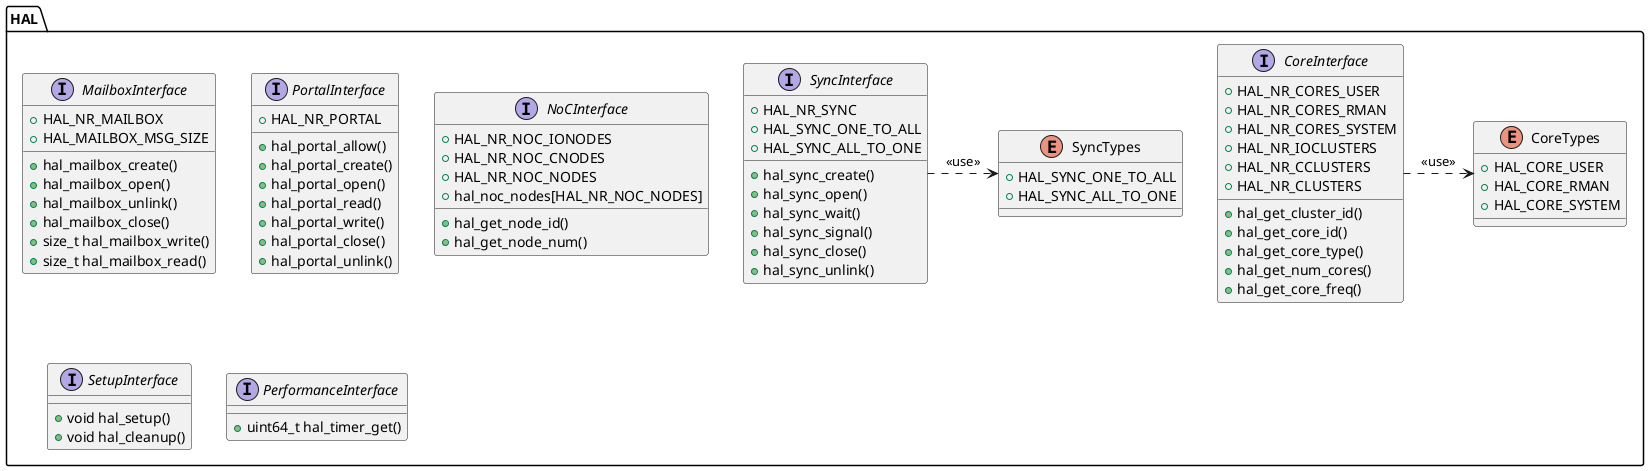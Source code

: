 @startuml

namespace HAL {
	enum HAL.CoreTypes {
		+ HAL_CORE_USER
		+ HAL_CORE_RMAN
		+ HAL_CORE_SYSTEM
	}

	interface HAL.CoreInterface {
		+ HAL_NR_CORES_USER
		+ HAL_NR_CORES_RMAN
		+ HAL_NR_CORES_SYSTEM
		+ HAL_NR_IOCLUSTERS
		+ HAL_NR_CCLUSTERS
		+ HAL_NR_CLUSTERS
		+ hal_get_cluster_id()
		+ hal_get_core_id()
		+ hal_get_core_type()
		+ hal_get_num_cores()
		+ hal_get_core_freq()
	}

	interface HAL.MailboxInterface {
		+ HAL_NR_MAILBOX
		+ HAL_MAILBOX_MSG_SIZE
		+ hal_mailbox_create()
		+ hal_mailbox_open()
		+ hal_mailbox_unlink()
		+ hal_mailbox_close()
		+ size_t hal_mailbox_write()
		+ size_t hal_mailbox_read()
	}

	enum HAL.SyncTypes {
		+ HAL_SYNC_ONE_TO_ALL
		+ HAL_SYNC_ALL_TO_ONE
	}	

	interface HAL.SyncInterface {
		+ HAL_NR_SYNC
		+ HAL_SYNC_ONE_TO_ALL
		+ HAL_SYNC_ALL_TO_ONE
		+ hal_sync_create()
		+ hal_sync_open()
		+ hal_sync_wait()
		+ hal_sync_signal()
		+ hal_sync_close()
		+ hal_sync_unlink()
	}

	interface HAL.PortalInterface {
		+ HAL_NR_PORTAL
		+ hal_portal_allow()
		+ hal_portal_create()
		+ hal_portal_open()
		+ hal_portal_read()
		+ hal_portal_write()
		+ hal_portal_close()
		+ hal_portal_unlink()
	}

	interface HAL.NoCInterface {
		+ HAL_NR_NOC_IONODES
		+ HAL_NR_NOC_CNODES
		+ HAL_NR_NOC_NODES
		+ hal_noc_nodes[HAL_NR_NOC_NODES]
		+ hal_get_node_id()
		+ hal_get_node_num()
	}

	interface HAL.SetupInterface {
		+ void hal_setup()
		+ void hal_cleanup()
	}

	interface HAL.PerformanceInterface {
		+ uint64_t hal_timer_get()
	}

	HAL.CoreInterface .> HAL.CoreTypes : <<use>>
	HAL.SyncInterface .> HAL.SyncTypes : <<use>>
}

@enduml
